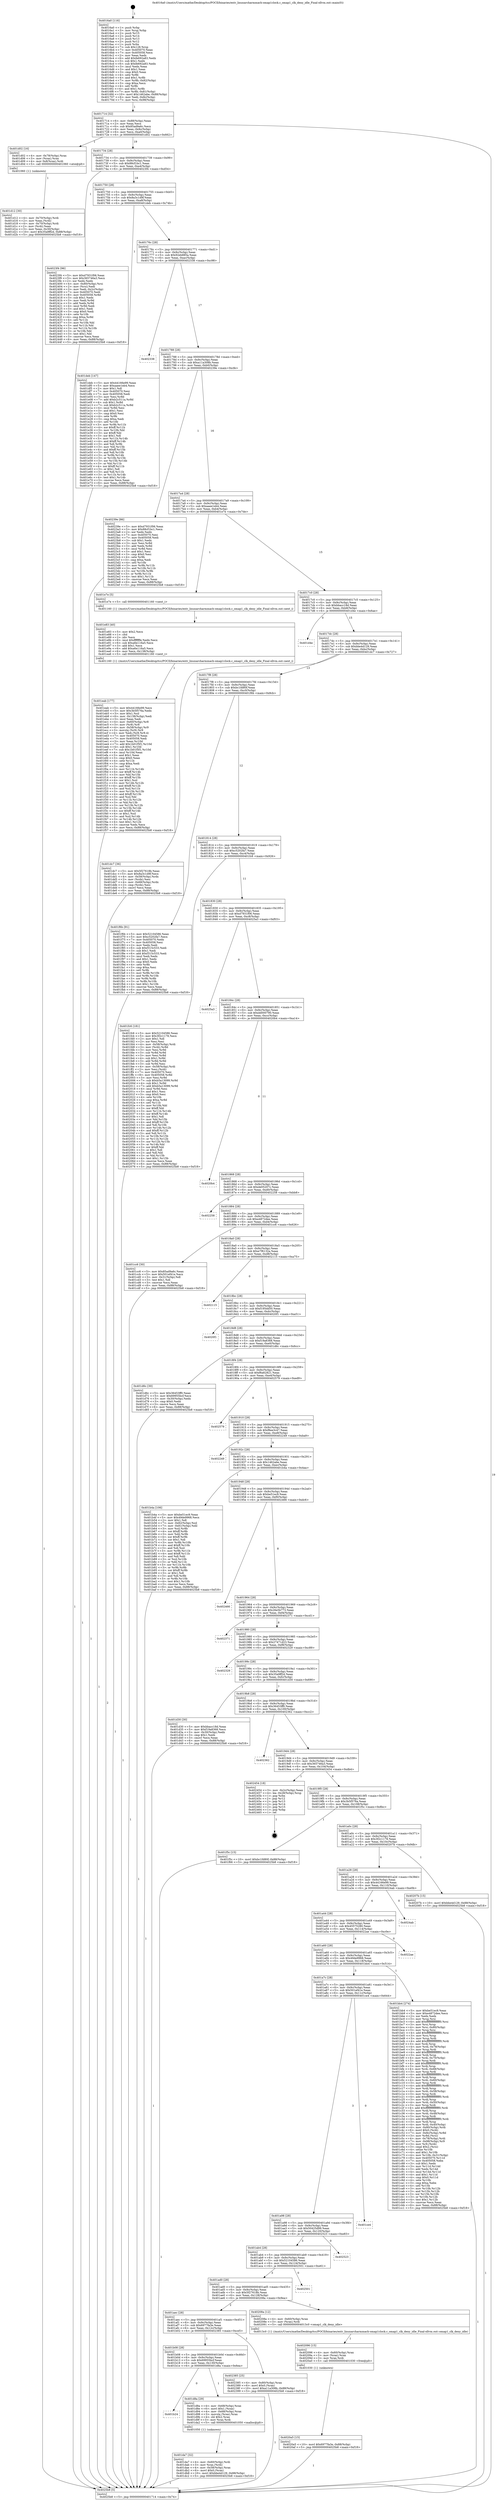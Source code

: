 digraph "0x4016a0" {
  label = "0x4016a0 (/mnt/c/Users/mathe/Desktop/tcc/POCII/binaries/extr_linuxarcharmmach-omap1clock.c_omap1_clk_deny_idle_Final-ollvm.out::main(0))"
  labelloc = "t"
  node[shape=record]

  Entry [label="",width=0.3,height=0.3,shape=circle,fillcolor=black,style=filled]
  "0x401714" [label="{
     0x401714 [32]\l
     | [instrs]\l
     &nbsp;&nbsp;0x401714 \<+6\>: mov -0x88(%rbp),%eax\l
     &nbsp;&nbsp;0x40171a \<+2\>: mov %eax,%ecx\l
     &nbsp;&nbsp;0x40171c \<+6\>: sub $0x85ad9a6c,%ecx\l
     &nbsp;&nbsp;0x401722 \<+6\>: mov %eax,-0x9c(%rbp)\l
     &nbsp;&nbsp;0x401728 \<+6\>: mov %ecx,-0xa0(%rbp)\l
     &nbsp;&nbsp;0x40172e \<+6\>: je 0000000000401d02 \<main+0x662\>\l
  }"]
  "0x401d02" [label="{
     0x401d02 [16]\l
     | [instrs]\l
     &nbsp;&nbsp;0x401d02 \<+4\>: mov -0x78(%rbp),%rax\l
     &nbsp;&nbsp;0x401d06 \<+3\>: mov (%rax),%rax\l
     &nbsp;&nbsp;0x401d09 \<+4\>: mov 0x8(%rax),%rdi\l
     &nbsp;&nbsp;0x401d0d \<+5\>: call 0000000000401060 \<atoi@plt\>\l
     | [calls]\l
     &nbsp;&nbsp;0x401060 \{1\} (unknown)\l
  }"]
  "0x401734" [label="{
     0x401734 [28]\l
     | [instrs]\l
     &nbsp;&nbsp;0x401734 \<+5\>: jmp 0000000000401739 \<main+0x99\>\l
     &nbsp;&nbsp;0x401739 \<+6\>: mov -0x9c(%rbp),%eax\l
     &nbsp;&nbsp;0x40173f \<+5\>: sub $0x88cf1bc1,%eax\l
     &nbsp;&nbsp;0x401744 \<+6\>: mov %eax,-0xa4(%rbp)\l
     &nbsp;&nbsp;0x40174a \<+6\>: je 00000000004023f4 \<main+0xd54\>\l
  }"]
  Exit [label="",width=0.3,height=0.3,shape=circle,fillcolor=black,style=filled,peripheries=2]
  "0x4023f4" [label="{
     0x4023f4 [96]\l
     | [instrs]\l
     &nbsp;&nbsp;0x4023f4 \<+5\>: mov $0xd7931f06,%eax\l
     &nbsp;&nbsp;0x4023f9 \<+5\>: mov $0x365746a3,%ecx\l
     &nbsp;&nbsp;0x4023fe \<+2\>: xor %edx,%edx\l
     &nbsp;&nbsp;0x402400 \<+4\>: mov -0x80(%rbp),%rsi\l
     &nbsp;&nbsp;0x402404 \<+2\>: mov (%rsi),%edi\l
     &nbsp;&nbsp;0x402406 \<+3\>: mov %edi,-0x2c(%rbp)\l
     &nbsp;&nbsp;0x402409 \<+7\>: mov 0x405070,%edi\l
     &nbsp;&nbsp;0x402410 \<+8\>: mov 0x405058,%r8d\l
     &nbsp;&nbsp;0x402418 \<+3\>: sub $0x1,%edx\l
     &nbsp;&nbsp;0x40241b \<+3\>: mov %edi,%r9d\l
     &nbsp;&nbsp;0x40241e \<+3\>: add %edx,%r9d\l
     &nbsp;&nbsp;0x402421 \<+4\>: imul %r9d,%edi\l
     &nbsp;&nbsp;0x402425 \<+3\>: and $0x1,%edi\l
     &nbsp;&nbsp;0x402428 \<+3\>: cmp $0x0,%edi\l
     &nbsp;&nbsp;0x40242b \<+4\>: sete %r10b\l
     &nbsp;&nbsp;0x40242f \<+4\>: cmp $0xa,%r8d\l
     &nbsp;&nbsp;0x402433 \<+4\>: setl %r11b\l
     &nbsp;&nbsp;0x402437 \<+3\>: mov %r10b,%bl\l
     &nbsp;&nbsp;0x40243a \<+3\>: and %r11b,%bl\l
     &nbsp;&nbsp;0x40243d \<+3\>: xor %r11b,%r10b\l
     &nbsp;&nbsp;0x402440 \<+3\>: or %r10b,%bl\l
     &nbsp;&nbsp;0x402443 \<+3\>: test $0x1,%bl\l
     &nbsp;&nbsp;0x402446 \<+3\>: cmovne %ecx,%eax\l
     &nbsp;&nbsp;0x402449 \<+6\>: mov %eax,-0x88(%rbp)\l
     &nbsp;&nbsp;0x40244f \<+5\>: jmp 00000000004025b8 \<main+0xf18\>\l
  }"]
  "0x401750" [label="{
     0x401750 [28]\l
     | [instrs]\l
     &nbsp;&nbsp;0x401750 \<+5\>: jmp 0000000000401755 \<main+0xb5\>\l
     &nbsp;&nbsp;0x401755 \<+6\>: mov -0x9c(%rbp),%eax\l
     &nbsp;&nbsp;0x40175b \<+5\>: sub $0x8a3c1d9f,%eax\l
     &nbsp;&nbsp;0x401760 \<+6\>: mov %eax,-0xa8(%rbp)\l
     &nbsp;&nbsp;0x401766 \<+6\>: je 0000000000401deb \<main+0x74b\>\l
  }"]
  "0x4020a5" [label="{
     0x4020a5 [15]\l
     | [instrs]\l
     &nbsp;&nbsp;0x4020a5 \<+10\>: movl $0x6977fa3e,-0x88(%rbp)\l
     &nbsp;&nbsp;0x4020af \<+5\>: jmp 00000000004025b8 \<main+0xf18\>\l
  }"]
  "0x401deb" [label="{
     0x401deb [147]\l
     | [instrs]\l
     &nbsp;&nbsp;0x401deb \<+5\>: mov $0x44166e99,%eax\l
     &nbsp;&nbsp;0x401df0 \<+5\>: mov $0xaaee1eb4,%ecx\l
     &nbsp;&nbsp;0x401df5 \<+2\>: mov $0x1,%dl\l
     &nbsp;&nbsp;0x401df7 \<+7\>: mov 0x405070,%esi\l
     &nbsp;&nbsp;0x401dfe \<+7\>: mov 0x405058,%edi\l
     &nbsp;&nbsp;0x401e05 \<+3\>: mov %esi,%r8d\l
     &nbsp;&nbsp;0x401e08 \<+7\>: add $0xb2c511a,%r8d\l
     &nbsp;&nbsp;0x401e0f \<+4\>: sub $0x1,%r8d\l
     &nbsp;&nbsp;0x401e13 \<+7\>: sub $0xb2c511a,%r8d\l
     &nbsp;&nbsp;0x401e1a \<+4\>: imul %r8d,%esi\l
     &nbsp;&nbsp;0x401e1e \<+3\>: and $0x1,%esi\l
     &nbsp;&nbsp;0x401e21 \<+3\>: cmp $0x0,%esi\l
     &nbsp;&nbsp;0x401e24 \<+4\>: sete %r9b\l
     &nbsp;&nbsp;0x401e28 \<+3\>: cmp $0xa,%edi\l
     &nbsp;&nbsp;0x401e2b \<+4\>: setl %r10b\l
     &nbsp;&nbsp;0x401e2f \<+3\>: mov %r9b,%r11b\l
     &nbsp;&nbsp;0x401e32 \<+4\>: xor $0xff,%r11b\l
     &nbsp;&nbsp;0x401e36 \<+3\>: mov %r10b,%bl\l
     &nbsp;&nbsp;0x401e39 \<+3\>: xor $0xff,%bl\l
     &nbsp;&nbsp;0x401e3c \<+3\>: xor $0x1,%dl\l
     &nbsp;&nbsp;0x401e3f \<+3\>: mov %r11b,%r14b\l
     &nbsp;&nbsp;0x401e42 \<+4\>: and $0xff,%r14b\l
     &nbsp;&nbsp;0x401e46 \<+3\>: and %dl,%r9b\l
     &nbsp;&nbsp;0x401e49 \<+3\>: mov %bl,%r15b\l
     &nbsp;&nbsp;0x401e4c \<+4\>: and $0xff,%r15b\l
     &nbsp;&nbsp;0x401e50 \<+3\>: and %dl,%r10b\l
     &nbsp;&nbsp;0x401e53 \<+3\>: or %r9b,%r14b\l
     &nbsp;&nbsp;0x401e56 \<+3\>: or %r10b,%r15b\l
     &nbsp;&nbsp;0x401e59 \<+3\>: xor %r15b,%r14b\l
     &nbsp;&nbsp;0x401e5c \<+3\>: or %bl,%r11b\l
     &nbsp;&nbsp;0x401e5f \<+4\>: xor $0xff,%r11b\l
     &nbsp;&nbsp;0x401e63 \<+3\>: or $0x1,%dl\l
     &nbsp;&nbsp;0x401e66 \<+3\>: and %dl,%r11b\l
     &nbsp;&nbsp;0x401e69 \<+3\>: or %r11b,%r14b\l
     &nbsp;&nbsp;0x401e6c \<+4\>: test $0x1,%r14b\l
     &nbsp;&nbsp;0x401e70 \<+3\>: cmovne %ecx,%eax\l
     &nbsp;&nbsp;0x401e73 \<+6\>: mov %eax,-0x88(%rbp)\l
     &nbsp;&nbsp;0x401e79 \<+5\>: jmp 00000000004025b8 \<main+0xf18\>\l
  }"]
  "0x40176c" [label="{
     0x40176c [28]\l
     | [instrs]\l
     &nbsp;&nbsp;0x40176c \<+5\>: jmp 0000000000401771 \<main+0xd1\>\l
     &nbsp;&nbsp;0x401771 \<+6\>: mov -0x9c(%rbp),%eax\l
     &nbsp;&nbsp;0x401777 \<+5\>: sub $0x92eb885a,%eax\l
     &nbsp;&nbsp;0x40177c \<+6\>: mov %eax,-0xac(%rbp)\l
     &nbsp;&nbsp;0x401782 \<+6\>: je 0000000000402338 \<main+0xc98\>\l
  }"]
  "0x402096" [label="{
     0x402096 [15]\l
     | [instrs]\l
     &nbsp;&nbsp;0x402096 \<+4\>: mov -0x60(%rbp),%rax\l
     &nbsp;&nbsp;0x40209a \<+3\>: mov (%rax),%rax\l
     &nbsp;&nbsp;0x40209d \<+3\>: mov %rax,%rdi\l
     &nbsp;&nbsp;0x4020a0 \<+5\>: call 0000000000401030 \<free@plt\>\l
     | [calls]\l
     &nbsp;&nbsp;0x401030 \{1\} (unknown)\l
  }"]
  "0x402338" [label="{
     0x402338\l
  }", style=dashed]
  "0x401788" [label="{
     0x401788 [28]\l
     | [instrs]\l
     &nbsp;&nbsp;0x401788 \<+5\>: jmp 000000000040178d \<main+0xed\>\l
     &nbsp;&nbsp;0x40178d \<+6\>: mov -0x9c(%rbp),%eax\l
     &nbsp;&nbsp;0x401793 \<+5\>: sub $0xa11a308b,%eax\l
     &nbsp;&nbsp;0x401798 \<+6\>: mov %eax,-0xb0(%rbp)\l
     &nbsp;&nbsp;0x40179e \<+6\>: je 000000000040239e \<main+0xcfe\>\l
  }"]
  "0x401eab" [label="{
     0x401eab [177]\l
     | [instrs]\l
     &nbsp;&nbsp;0x401eab \<+5\>: mov $0x44166e99,%ecx\l
     &nbsp;&nbsp;0x401eb0 \<+5\>: mov $0x3b5f576a,%edx\l
     &nbsp;&nbsp;0x401eb5 \<+3\>: mov $0x1,%sil\l
     &nbsp;&nbsp;0x401eb8 \<+6\>: mov -0x138(%rbp),%edi\l
     &nbsp;&nbsp;0x401ebe \<+3\>: imul %eax,%edi\l
     &nbsp;&nbsp;0x401ec1 \<+4\>: mov -0x60(%rbp),%r8\l
     &nbsp;&nbsp;0x401ec5 \<+3\>: mov (%r8),%r8\l
     &nbsp;&nbsp;0x401ec8 \<+4\>: mov -0x58(%rbp),%r9\l
     &nbsp;&nbsp;0x401ecc \<+3\>: movslq (%r9),%r9\l
     &nbsp;&nbsp;0x401ecf \<+4\>: mov %edi,(%r8,%r9,4)\l
     &nbsp;&nbsp;0x401ed3 \<+7\>: mov 0x405070,%eax\l
     &nbsp;&nbsp;0x401eda \<+7\>: mov 0x405058,%edi\l
     &nbsp;&nbsp;0x401ee1 \<+3\>: mov %eax,%r10d\l
     &nbsp;&nbsp;0x401ee4 \<+7\>: add $0x1b01f5f1,%r10d\l
     &nbsp;&nbsp;0x401eeb \<+4\>: sub $0x1,%r10d\l
     &nbsp;&nbsp;0x401eef \<+7\>: sub $0x1b01f5f1,%r10d\l
     &nbsp;&nbsp;0x401ef6 \<+4\>: imul %r10d,%eax\l
     &nbsp;&nbsp;0x401efa \<+3\>: and $0x1,%eax\l
     &nbsp;&nbsp;0x401efd \<+3\>: cmp $0x0,%eax\l
     &nbsp;&nbsp;0x401f00 \<+4\>: sete %r11b\l
     &nbsp;&nbsp;0x401f04 \<+3\>: cmp $0xa,%edi\l
     &nbsp;&nbsp;0x401f07 \<+3\>: setl %bl\l
     &nbsp;&nbsp;0x401f0a \<+3\>: mov %r11b,%r14b\l
     &nbsp;&nbsp;0x401f0d \<+4\>: xor $0xff,%r14b\l
     &nbsp;&nbsp;0x401f11 \<+3\>: mov %bl,%r15b\l
     &nbsp;&nbsp;0x401f14 \<+4\>: xor $0xff,%r15b\l
     &nbsp;&nbsp;0x401f18 \<+4\>: xor $0x1,%sil\l
     &nbsp;&nbsp;0x401f1c \<+3\>: mov %r14b,%r12b\l
     &nbsp;&nbsp;0x401f1f \<+4\>: and $0xff,%r12b\l
     &nbsp;&nbsp;0x401f23 \<+3\>: and %sil,%r11b\l
     &nbsp;&nbsp;0x401f26 \<+3\>: mov %r15b,%r13b\l
     &nbsp;&nbsp;0x401f29 \<+4\>: and $0xff,%r13b\l
     &nbsp;&nbsp;0x401f2d \<+3\>: and %sil,%bl\l
     &nbsp;&nbsp;0x401f30 \<+3\>: or %r11b,%r12b\l
     &nbsp;&nbsp;0x401f33 \<+3\>: or %bl,%r13b\l
     &nbsp;&nbsp;0x401f36 \<+3\>: xor %r13b,%r12b\l
     &nbsp;&nbsp;0x401f39 \<+3\>: or %r15b,%r14b\l
     &nbsp;&nbsp;0x401f3c \<+4\>: xor $0xff,%r14b\l
     &nbsp;&nbsp;0x401f40 \<+4\>: or $0x1,%sil\l
     &nbsp;&nbsp;0x401f44 \<+3\>: and %sil,%r14b\l
     &nbsp;&nbsp;0x401f47 \<+3\>: or %r14b,%r12b\l
     &nbsp;&nbsp;0x401f4a \<+4\>: test $0x1,%r12b\l
     &nbsp;&nbsp;0x401f4e \<+3\>: cmovne %edx,%ecx\l
     &nbsp;&nbsp;0x401f51 \<+6\>: mov %ecx,-0x88(%rbp)\l
     &nbsp;&nbsp;0x401f57 \<+5\>: jmp 00000000004025b8 \<main+0xf18\>\l
  }"]
  "0x40239e" [label="{
     0x40239e [86]\l
     | [instrs]\l
     &nbsp;&nbsp;0x40239e \<+5\>: mov $0xd7931f06,%eax\l
     &nbsp;&nbsp;0x4023a3 \<+5\>: mov $0x88cf1bc1,%ecx\l
     &nbsp;&nbsp;0x4023a8 \<+2\>: xor %edx,%edx\l
     &nbsp;&nbsp;0x4023aa \<+7\>: mov 0x405070,%esi\l
     &nbsp;&nbsp;0x4023b1 \<+7\>: mov 0x405058,%edi\l
     &nbsp;&nbsp;0x4023b8 \<+3\>: sub $0x1,%edx\l
     &nbsp;&nbsp;0x4023bb \<+3\>: mov %esi,%r8d\l
     &nbsp;&nbsp;0x4023be \<+3\>: add %edx,%r8d\l
     &nbsp;&nbsp;0x4023c1 \<+4\>: imul %r8d,%esi\l
     &nbsp;&nbsp;0x4023c5 \<+3\>: and $0x1,%esi\l
     &nbsp;&nbsp;0x4023c8 \<+3\>: cmp $0x0,%esi\l
     &nbsp;&nbsp;0x4023cb \<+4\>: sete %r9b\l
     &nbsp;&nbsp;0x4023cf \<+3\>: cmp $0xa,%edi\l
     &nbsp;&nbsp;0x4023d2 \<+4\>: setl %r10b\l
     &nbsp;&nbsp;0x4023d6 \<+3\>: mov %r9b,%r11b\l
     &nbsp;&nbsp;0x4023d9 \<+3\>: and %r10b,%r11b\l
     &nbsp;&nbsp;0x4023dc \<+3\>: xor %r10b,%r9b\l
     &nbsp;&nbsp;0x4023df \<+3\>: or %r9b,%r11b\l
     &nbsp;&nbsp;0x4023e2 \<+4\>: test $0x1,%r11b\l
     &nbsp;&nbsp;0x4023e6 \<+3\>: cmovne %ecx,%eax\l
     &nbsp;&nbsp;0x4023e9 \<+6\>: mov %eax,-0x88(%rbp)\l
     &nbsp;&nbsp;0x4023ef \<+5\>: jmp 00000000004025b8 \<main+0xf18\>\l
  }"]
  "0x4017a4" [label="{
     0x4017a4 [28]\l
     | [instrs]\l
     &nbsp;&nbsp;0x4017a4 \<+5\>: jmp 00000000004017a9 \<main+0x109\>\l
     &nbsp;&nbsp;0x4017a9 \<+6\>: mov -0x9c(%rbp),%eax\l
     &nbsp;&nbsp;0x4017af \<+5\>: sub $0xaaee1eb4,%eax\l
     &nbsp;&nbsp;0x4017b4 \<+6\>: mov %eax,-0xb4(%rbp)\l
     &nbsp;&nbsp;0x4017ba \<+6\>: je 0000000000401e7e \<main+0x7de\>\l
  }"]
  "0x401e83" [label="{
     0x401e83 [40]\l
     | [instrs]\l
     &nbsp;&nbsp;0x401e83 \<+5\>: mov $0x2,%ecx\l
     &nbsp;&nbsp;0x401e88 \<+1\>: cltd\l
     &nbsp;&nbsp;0x401e89 \<+2\>: idiv %ecx\l
     &nbsp;&nbsp;0x401e8b \<+6\>: imul $0xfffffffe,%edx,%ecx\l
     &nbsp;&nbsp;0x401e91 \<+6\>: sub $0xa6e116a5,%ecx\l
     &nbsp;&nbsp;0x401e97 \<+3\>: add $0x1,%ecx\l
     &nbsp;&nbsp;0x401e9a \<+6\>: add $0xa6e116a5,%ecx\l
     &nbsp;&nbsp;0x401ea0 \<+6\>: mov %ecx,-0x138(%rbp)\l
     &nbsp;&nbsp;0x401ea6 \<+5\>: call 0000000000401160 \<next_i\>\l
     | [calls]\l
     &nbsp;&nbsp;0x401160 \{1\} (/mnt/c/Users/mathe/Desktop/tcc/POCII/binaries/extr_linuxarcharmmach-omap1clock.c_omap1_clk_deny_idle_Final-ollvm.out::next_i)\l
  }"]
  "0x401e7e" [label="{
     0x401e7e [5]\l
     | [instrs]\l
     &nbsp;&nbsp;0x401e7e \<+5\>: call 0000000000401160 \<next_i\>\l
     | [calls]\l
     &nbsp;&nbsp;0x401160 \{1\} (/mnt/c/Users/mathe/Desktop/tcc/POCII/binaries/extr_linuxarcharmmach-omap1clock.c_omap1_clk_deny_idle_Final-ollvm.out::next_i)\l
  }"]
  "0x4017c0" [label="{
     0x4017c0 [28]\l
     | [instrs]\l
     &nbsp;&nbsp;0x4017c0 \<+5\>: jmp 00000000004017c5 \<main+0x125\>\l
     &nbsp;&nbsp;0x4017c5 \<+6\>: mov -0x9c(%rbp),%eax\l
     &nbsp;&nbsp;0x4017cb \<+5\>: sub $0xbbacc18d,%eax\l
     &nbsp;&nbsp;0x4017d0 \<+6\>: mov %eax,-0xb8(%rbp)\l
     &nbsp;&nbsp;0x4017d6 \<+6\>: je 0000000000401d4e \<main+0x6ae\>\l
  }"]
  "0x401da7" [label="{
     0x401da7 [32]\l
     | [instrs]\l
     &nbsp;&nbsp;0x401da7 \<+4\>: mov -0x60(%rbp),%rdi\l
     &nbsp;&nbsp;0x401dab \<+3\>: mov %rax,(%rdi)\l
     &nbsp;&nbsp;0x401dae \<+4\>: mov -0x58(%rbp),%rax\l
     &nbsp;&nbsp;0x401db2 \<+6\>: movl $0x0,(%rax)\l
     &nbsp;&nbsp;0x401db8 \<+10\>: movl $0xbbe4d129,-0x88(%rbp)\l
     &nbsp;&nbsp;0x401dc2 \<+5\>: jmp 00000000004025b8 \<main+0xf18\>\l
  }"]
  "0x401d4e" [label="{
     0x401d4e\l
  }", style=dashed]
  "0x4017dc" [label="{
     0x4017dc [28]\l
     | [instrs]\l
     &nbsp;&nbsp;0x4017dc \<+5\>: jmp 00000000004017e1 \<main+0x141\>\l
     &nbsp;&nbsp;0x4017e1 \<+6\>: mov -0x9c(%rbp),%eax\l
     &nbsp;&nbsp;0x4017e7 \<+5\>: sub $0xbbe4d129,%eax\l
     &nbsp;&nbsp;0x4017ec \<+6\>: mov %eax,-0xbc(%rbp)\l
     &nbsp;&nbsp;0x4017f2 \<+6\>: je 0000000000401dc7 \<main+0x727\>\l
  }"]
  "0x401b24" [label="{
     0x401b24\l
  }", style=dashed]
  "0x401dc7" [label="{
     0x401dc7 [36]\l
     | [instrs]\l
     &nbsp;&nbsp;0x401dc7 \<+5\>: mov $0x5f27618b,%eax\l
     &nbsp;&nbsp;0x401dcc \<+5\>: mov $0x8a3c1d9f,%ecx\l
     &nbsp;&nbsp;0x401dd1 \<+4\>: mov -0x58(%rbp),%rdx\l
     &nbsp;&nbsp;0x401dd5 \<+2\>: mov (%rdx),%esi\l
     &nbsp;&nbsp;0x401dd7 \<+4\>: mov -0x68(%rbp),%rdx\l
     &nbsp;&nbsp;0x401ddb \<+2\>: cmp (%rdx),%esi\l
     &nbsp;&nbsp;0x401ddd \<+3\>: cmovl %ecx,%eax\l
     &nbsp;&nbsp;0x401de0 \<+6\>: mov %eax,-0x88(%rbp)\l
     &nbsp;&nbsp;0x401de6 \<+5\>: jmp 00000000004025b8 \<main+0xf18\>\l
  }"]
  "0x4017f8" [label="{
     0x4017f8 [28]\l
     | [instrs]\l
     &nbsp;&nbsp;0x4017f8 \<+5\>: jmp 00000000004017fd \<main+0x15d\>\l
     &nbsp;&nbsp;0x4017fd \<+6\>: mov -0x9c(%rbp),%eax\l
     &nbsp;&nbsp;0x401803 \<+5\>: sub $0xbc1fd80f,%eax\l
     &nbsp;&nbsp;0x401808 \<+6\>: mov %eax,-0xc0(%rbp)\l
     &nbsp;&nbsp;0x40180e \<+6\>: je 0000000000401f6b \<main+0x8cb\>\l
  }"]
  "0x401d8a" [label="{
     0x401d8a [29]\l
     | [instrs]\l
     &nbsp;&nbsp;0x401d8a \<+4\>: mov -0x68(%rbp),%rax\l
     &nbsp;&nbsp;0x401d8e \<+6\>: movl $0x1,(%rax)\l
     &nbsp;&nbsp;0x401d94 \<+4\>: mov -0x68(%rbp),%rax\l
     &nbsp;&nbsp;0x401d98 \<+3\>: movslq (%rax),%rax\l
     &nbsp;&nbsp;0x401d9b \<+4\>: shl $0x2,%rax\l
     &nbsp;&nbsp;0x401d9f \<+3\>: mov %rax,%rdi\l
     &nbsp;&nbsp;0x401da2 \<+5\>: call 0000000000401050 \<malloc@plt\>\l
     | [calls]\l
     &nbsp;&nbsp;0x401050 \{1\} (unknown)\l
  }"]
  "0x401f6b" [label="{
     0x401f6b [91]\l
     | [instrs]\l
     &nbsp;&nbsp;0x401f6b \<+5\>: mov $0x52104586,%eax\l
     &nbsp;&nbsp;0x401f70 \<+5\>: mov $0xc5202fa7,%ecx\l
     &nbsp;&nbsp;0x401f75 \<+7\>: mov 0x405070,%edx\l
     &nbsp;&nbsp;0x401f7c \<+7\>: mov 0x405058,%esi\l
     &nbsp;&nbsp;0x401f83 \<+2\>: mov %edx,%edi\l
     &nbsp;&nbsp;0x401f85 \<+6\>: sub $0xf315c533,%edi\l
     &nbsp;&nbsp;0x401f8b \<+3\>: sub $0x1,%edi\l
     &nbsp;&nbsp;0x401f8e \<+6\>: add $0xf315c533,%edi\l
     &nbsp;&nbsp;0x401f94 \<+3\>: imul %edi,%edx\l
     &nbsp;&nbsp;0x401f97 \<+3\>: and $0x1,%edx\l
     &nbsp;&nbsp;0x401f9a \<+3\>: cmp $0x0,%edx\l
     &nbsp;&nbsp;0x401f9d \<+4\>: sete %r8b\l
     &nbsp;&nbsp;0x401fa1 \<+3\>: cmp $0xa,%esi\l
     &nbsp;&nbsp;0x401fa4 \<+4\>: setl %r9b\l
     &nbsp;&nbsp;0x401fa8 \<+3\>: mov %r8b,%r10b\l
     &nbsp;&nbsp;0x401fab \<+3\>: and %r9b,%r10b\l
     &nbsp;&nbsp;0x401fae \<+3\>: xor %r9b,%r8b\l
     &nbsp;&nbsp;0x401fb1 \<+3\>: or %r8b,%r10b\l
     &nbsp;&nbsp;0x401fb4 \<+4\>: test $0x1,%r10b\l
     &nbsp;&nbsp;0x401fb8 \<+3\>: cmovne %ecx,%eax\l
     &nbsp;&nbsp;0x401fbb \<+6\>: mov %eax,-0x88(%rbp)\l
     &nbsp;&nbsp;0x401fc1 \<+5\>: jmp 00000000004025b8 \<main+0xf18\>\l
  }"]
  "0x401814" [label="{
     0x401814 [28]\l
     | [instrs]\l
     &nbsp;&nbsp;0x401814 \<+5\>: jmp 0000000000401819 \<main+0x179\>\l
     &nbsp;&nbsp;0x401819 \<+6\>: mov -0x9c(%rbp),%eax\l
     &nbsp;&nbsp;0x40181f \<+5\>: sub $0xc5202fa7,%eax\l
     &nbsp;&nbsp;0x401824 \<+6\>: mov %eax,-0xc4(%rbp)\l
     &nbsp;&nbsp;0x40182a \<+6\>: je 0000000000401fc6 \<main+0x926\>\l
  }"]
  "0x401b08" [label="{
     0x401b08 [28]\l
     | [instrs]\l
     &nbsp;&nbsp;0x401b08 \<+5\>: jmp 0000000000401b0d \<main+0x46d\>\l
     &nbsp;&nbsp;0x401b0d \<+6\>: mov -0x9c(%rbp),%eax\l
     &nbsp;&nbsp;0x401b13 \<+5\>: sub $0x69955bcf,%eax\l
     &nbsp;&nbsp;0x401b18 \<+6\>: mov %eax,-0x130(%rbp)\l
     &nbsp;&nbsp;0x401b1e \<+6\>: je 0000000000401d8a \<main+0x6ea\>\l
  }"]
  "0x401fc6" [label="{
     0x401fc6 [181]\l
     | [instrs]\l
     &nbsp;&nbsp;0x401fc6 \<+5\>: mov $0x52104586,%eax\l
     &nbsp;&nbsp;0x401fcb \<+5\>: mov $0x3f2c1178,%ecx\l
     &nbsp;&nbsp;0x401fd0 \<+2\>: mov $0x1,%dl\l
     &nbsp;&nbsp;0x401fd2 \<+2\>: xor %esi,%esi\l
     &nbsp;&nbsp;0x401fd4 \<+4\>: mov -0x58(%rbp),%rdi\l
     &nbsp;&nbsp;0x401fd8 \<+3\>: mov (%rdi),%r8d\l
     &nbsp;&nbsp;0x401fdb \<+3\>: mov %esi,%r9d\l
     &nbsp;&nbsp;0x401fde \<+3\>: sub %r8d,%r9d\l
     &nbsp;&nbsp;0x401fe1 \<+3\>: mov %esi,%r8d\l
     &nbsp;&nbsp;0x401fe4 \<+4\>: sub $0x1,%r8d\l
     &nbsp;&nbsp;0x401fe8 \<+3\>: add %r8d,%r9d\l
     &nbsp;&nbsp;0x401feb \<+3\>: sub %r9d,%esi\l
     &nbsp;&nbsp;0x401fee \<+4\>: mov -0x58(%rbp),%rdi\l
     &nbsp;&nbsp;0x401ff2 \<+2\>: mov %esi,(%rdi)\l
     &nbsp;&nbsp;0x401ff4 \<+7\>: mov 0x405070,%esi\l
     &nbsp;&nbsp;0x401ffb \<+8\>: mov 0x405058,%r8d\l
     &nbsp;&nbsp;0x402003 \<+3\>: mov %esi,%r9d\l
     &nbsp;&nbsp;0x402006 \<+7\>: sub $0xb5a13099,%r9d\l
     &nbsp;&nbsp;0x40200d \<+4\>: sub $0x1,%r9d\l
     &nbsp;&nbsp;0x402011 \<+7\>: add $0xb5a13099,%r9d\l
     &nbsp;&nbsp;0x402018 \<+4\>: imul %r9d,%esi\l
     &nbsp;&nbsp;0x40201c \<+3\>: and $0x1,%esi\l
     &nbsp;&nbsp;0x40201f \<+3\>: cmp $0x0,%esi\l
     &nbsp;&nbsp;0x402022 \<+4\>: sete %r10b\l
     &nbsp;&nbsp;0x402026 \<+4\>: cmp $0xa,%r8d\l
     &nbsp;&nbsp;0x40202a \<+4\>: setl %r11b\l
     &nbsp;&nbsp;0x40202e \<+3\>: mov %r10b,%bl\l
     &nbsp;&nbsp;0x402031 \<+3\>: xor $0xff,%bl\l
     &nbsp;&nbsp;0x402034 \<+3\>: mov %r11b,%r14b\l
     &nbsp;&nbsp;0x402037 \<+4\>: xor $0xff,%r14b\l
     &nbsp;&nbsp;0x40203b \<+3\>: xor $0x1,%dl\l
     &nbsp;&nbsp;0x40203e \<+3\>: mov %bl,%r15b\l
     &nbsp;&nbsp;0x402041 \<+4\>: and $0xff,%r15b\l
     &nbsp;&nbsp;0x402045 \<+3\>: and %dl,%r10b\l
     &nbsp;&nbsp;0x402048 \<+3\>: mov %r14b,%r12b\l
     &nbsp;&nbsp;0x40204b \<+4\>: and $0xff,%r12b\l
     &nbsp;&nbsp;0x40204f \<+3\>: and %dl,%r11b\l
     &nbsp;&nbsp;0x402052 \<+3\>: or %r10b,%r15b\l
     &nbsp;&nbsp;0x402055 \<+3\>: or %r11b,%r12b\l
     &nbsp;&nbsp;0x402058 \<+3\>: xor %r12b,%r15b\l
     &nbsp;&nbsp;0x40205b \<+3\>: or %r14b,%bl\l
     &nbsp;&nbsp;0x40205e \<+3\>: xor $0xff,%bl\l
     &nbsp;&nbsp;0x402061 \<+3\>: or $0x1,%dl\l
     &nbsp;&nbsp;0x402064 \<+2\>: and %dl,%bl\l
     &nbsp;&nbsp;0x402066 \<+3\>: or %bl,%r15b\l
     &nbsp;&nbsp;0x402069 \<+4\>: test $0x1,%r15b\l
     &nbsp;&nbsp;0x40206d \<+3\>: cmovne %ecx,%eax\l
     &nbsp;&nbsp;0x402070 \<+6\>: mov %eax,-0x88(%rbp)\l
     &nbsp;&nbsp;0x402076 \<+5\>: jmp 00000000004025b8 \<main+0xf18\>\l
  }"]
  "0x401830" [label="{
     0x401830 [28]\l
     | [instrs]\l
     &nbsp;&nbsp;0x401830 \<+5\>: jmp 0000000000401835 \<main+0x195\>\l
     &nbsp;&nbsp;0x401835 \<+6\>: mov -0x9c(%rbp),%eax\l
     &nbsp;&nbsp;0x40183b \<+5\>: sub $0xd7931f06,%eax\l
     &nbsp;&nbsp;0x401840 \<+6\>: mov %eax,-0xc8(%rbp)\l
     &nbsp;&nbsp;0x401846 \<+6\>: je 00000000004025a3 \<main+0xf03\>\l
  }"]
  "0x402385" [label="{
     0x402385 [25]\l
     | [instrs]\l
     &nbsp;&nbsp;0x402385 \<+4\>: mov -0x80(%rbp),%rax\l
     &nbsp;&nbsp;0x402389 \<+6\>: movl $0x0,(%rax)\l
     &nbsp;&nbsp;0x40238f \<+10\>: movl $0xa11a308b,-0x88(%rbp)\l
     &nbsp;&nbsp;0x402399 \<+5\>: jmp 00000000004025b8 \<main+0xf18\>\l
  }"]
  "0x4025a3" [label="{
     0x4025a3\l
  }", style=dashed]
  "0x40184c" [label="{
     0x40184c [28]\l
     | [instrs]\l
     &nbsp;&nbsp;0x40184c \<+5\>: jmp 0000000000401851 \<main+0x1b1\>\l
     &nbsp;&nbsp;0x401851 \<+6\>: mov -0x9c(%rbp),%eax\l
     &nbsp;&nbsp;0x401857 \<+5\>: sub $0xdd000790,%eax\l
     &nbsp;&nbsp;0x40185c \<+6\>: mov %eax,-0xcc(%rbp)\l
     &nbsp;&nbsp;0x401862 \<+6\>: je 00000000004020b4 \<main+0xa14\>\l
  }"]
  "0x401aec" [label="{
     0x401aec [28]\l
     | [instrs]\l
     &nbsp;&nbsp;0x401aec \<+5\>: jmp 0000000000401af1 \<main+0x451\>\l
     &nbsp;&nbsp;0x401af1 \<+6\>: mov -0x9c(%rbp),%eax\l
     &nbsp;&nbsp;0x401af7 \<+5\>: sub $0x6977fa3e,%eax\l
     &nbsp;&nbsp;0x401afc \<+6\>: mov %eax,-0x12c(%rbp)\l
     &nbsp;&nbsp;0x401b02 \<+6\>: je 0000000000402385 \<main+0xce5\>\l
  }"]
  "0x4020b4" [label="{
     0x4020b4\l
  }", style=dashed]
  "0x401868" [label="{
     0x401868 [28]\l
     | [instrs]\l
     &nbsp;&nbsp;0x401868 \<+5\>: jmp 000000000040186d \<main+0x1cd\>\l
     &nbsp;&nbsp;0x40186d \<+6\>: mov -0x9c(%rbp),%eax\l
     &nbsp;&nbsp;0x401873 \<+5\>: sub $0xde05207c,%eax\l
     &nbsp;&nbsp;0x401878 \<+6\>: mov %eax,-0xd0(%rbp)\l
     &nbsp;&nbsp;0x40187e \<+6\>: je 0000000000402258 \<main+0xbb8\>\l
  }"]
  "0x40208a" [label="{
     0x40208a [12]\l
     | [instrs]\l
     &nbsp;&nbsp;0x40208a \<+4\>: mov -0x60(%rbp),%rax\l
     &nbsp;&nbsp;0x40208e \<+3\>: mov (%rax),%rdi\l
     &nbsp;&nbsp;0x402091 \<+5\>: call 00000000004013c0 \<omap1_clk_deny_idle\>\l
     | [calls]\l
     &nbsp;&nbsp;0x4013c0 \{1\} (/mnt/c/Users/mathe/Desktop/tcc/POCII/binaries/extr_linuxarcharmmach-omap1clock.c_omap1_clk_deny_idle_Final-ollvm.out::omap1_clk_deny_idle)\l
  }"]
  "0x402258" [label="{
     0x402258\l
  }", style=dashed]
  "0x401884" [label="{
     0x401884 [28]\l
     | [instrs]\l
     &nbsp;&nbsp;0x401884 \<+5\>: jmp 0000000000401889 \<main+0x1e9\>\l
     &nbsp;&nbsp;0x401889 \<+6\>: mov -0x9c(%rbp),%eax\l
     &nbsp;&nbsp;0x40188f \<+5\>: sub $0xe4872dee,%eax\l
     &nbsp;&nbsp;0x401894 \<+6\>: mov %eax,-0xd4(%rbp)\l
     &nbsp;&nbsp;0x40189a \<+6\>: je 0000000000401cc6 \<main+0x626\>\l
  }"]
  "0x401ad0" [label="{
     0x401ad0 [28]\l
     | [instrs]\l
     &nbsp;&nbsp;0x401ad0 \<+5\>: jmp 0000000000401ad5 \<main+0x435\>\l
     &nbsp;&nbsp;0x401ad5 \<+6\>: mov -0x9c(%rbp),%eax\l
     &nbsp;&nbsp;0x401adb \<+5\>: sub $0x5f27618b,%eax\l
     &nbsp;&nbsp;0x401ae0 \<+6\>: mov %eax,-0x128(%rbp)\l
     &nbsp;&nbsp;0x401ae6 \<+6\>: je 000000000040208a \<main+0x9ea\>\l
  }"]
  "0x401cc6" [label="{
     0x401cc6 [30]\l
     | [instrs]\l
     &nbsp;&nbsp;0x401cc6 \<+5\>: mov $0x85ad9a6c,%eax\l
     &nbsp;&nbsp;0x401ccb \<+5\>: mov $0x501ef41e,%ecx\l
     &nbsp;&nbsp;0x401cd0 \<+3\>: mov -0x31(%rbp),%dl\l
     &nbsp;&nbsp;0x401cd3 \<+3\>: test $0x1,%dl\l
     &nbsp;&nbsp;0x401cd6 \<+3\>: cmovne %ecx,%eax\l
     &nbsp;&nbsp;0x401cd9 \<+6\>: mov %eax,-0x88(%rbp)\l
     &nbsp;&nbsp;0x401cdf \<+5\>: jmp 00000000004025b8 \<main+0xf18\>\l
  }"]
  "0x4018a0" [label="{
     0x4018a0 [28]\l
     | [instrs]\l
     &nbsp;&nbsp;0x4018a0 \<+5\>: jmp 00000000004018a5 \<main+0x205\>\l
     &nbsp;&nbsp;0x4018a5 \<+6\>: mov -0x9c(%rbp),%eax\l
     &nbsp;&nbsp;0x4018ab \<+5\>: sub $0xe7f6132a,%eax\l
     &nbsp;&nbsp;0x4018b0 \<+6\>: mov %eax,-0xd8(%rbp)\l
     &nbsp;&nbsp;0x4018b6 \<+6\>: je 0000000000402115 \<main+0xa75\>\l
  }"]
  "0x402501" [label="{
     0x402501\l
  }", style=dashed]
  "0x402115" [label="{
     0x402115\l
  }", style=dashed]
  "0x4018bc" [label="{
     0x4018bc [28]\l
     | [instrs]\l
     &nbsp;&nbsp;0x4018bc \<+5\>: jmp 00000000004018c1 \<main+0x221\>\l
     &nbsp;&nbsp;0x4018c1 \<+6\>: mov -0x9c(%rbp),%eax\l
     &nbsp;&nbsp;0x4018c7 \<+5\>: sub $0xf195dd50,%eax\l
     &nbsp;&nbsp;0x4018cc \<+6\>: mov %eax,-0xdc(%rbp)\l
     &nbsp;&nbsp;0x4018d2 \<+6\>: je 00000000004020f1 \<main+0xa51\>\l
  }"]
  "0x401ab4" [label="{
     0x401ab4 [28]\l
     | [instrs]\l
     &nbsp;&nbsp;0x401ab4 \<+5\>: jmp 0000000000401ab9 \<main+0x419\>\l
     &nbsp;&nbsp;0x401ab9 \<+6\>: mov -0x9c(%rbp),%eax\l
     &nbsp;&nbsp;0x401abf \<+5\>: sub $0x52104586,%eax\l
     &nbsp;&nbsp;0x401ac4 \<+6\>: mov %eax,-0x124(%rbp)\l
     &nbsp;&nbsp;0x401aca \<+6\>: je 0000000000402501 \<main+0xe61\>\l
  }"]
  "0x4020f1" [label="{
     0x4020f1\l
  }", style=dashed]
  "0x4018d8" [label="{
     0x4018d8 [28]\l
     | [instrs]\l
     &nbsp;&nbsp;0x4018d8 \<+5\>: jmp 00000000004018dd \<main+0x23d\>\l
     &nbsp;&nbsp;0x4018dd \<+6\>: mov -0x9c(%rbp),%eax\l
     &nbsp;&nbsp;0x4018e3 \<+5\>: sub $0xf19a8368,%eax\l
     &nbsp;&nbsp;0x4018e8 \<+6\>: mov %eax,-0xe0(%rbp)\l
     &nbsp;&nbsp;0x4018ee \<+6\>: je 0000000000401d6c \<main+0x6cc\>\l
  }"]
  "0x402523" [label="{
     0x402523\l
  }", style=dashed]
  "0x401d6c" [label="{
     0x401d6c [30]\l
     | [instrs]\l
     &nbsp;&nbsp;0x401d6c \<+5\>: mov $0x36453ff0,%eax\l
     &nbsp;&nbsp;0x401d71 \<+5\>: mov $0x69955bcf,%ecx\l
     &nbsp;&nbsp;0x401d76 \<+3\>: mov -0x30(%rbp),%edx\l
     &nbsp;&nbsp;0x401d79 \<+3\>: cmp $0x0,%edx\l
     &nbsp;&nbsp;0x401d7c \<+3\>: cmove %ecx,%eax\l
     &nbsp;&nbsp;0x401d7f \<+6\>: mov %eax,-0x88(%rbp)\l
     &nbsp;&nbsp;0x401d85 \<+5\>: jmp 00000000004025b8 \<main+0xf18\>\l
  }"]
  "0x4018f4" [label="{
     0x4018f4 [28]\l
     | [instrs]\l
     &nbsp;&nbsp;0x4018f4 \<+5\>: jmp 00000000004018f9 \<main+0x259\>\l
     &nbsp;&nbsp;0x4018f9 \<+6\>: mov -0x9c(%rbp),%eax\l
     &nbsp;&nbsp;0x4018ff \<+5\>: sub $0xf6a62821,%eax\l
     &nbsp;&nbsp;0x401904 \<+6\>: mov %eax,-0xe4(%rbp)\l
     &nbsp;&nbsp;0x40190a \<+6\>: je 0000000000402579 \<main+0xed9\>\l
  }"]
  "0x401a98" [label="{
     0x401a98 [28]\l
     | [instrs]\l
     &nbsp;&nbsp;0x401a98 \<+5\>: jmp 0000000000401a9d \<main+0x3fd\>\l
     &nbsp;&nbsp;0x401a9d \<+6\>: mov -0x9c(%rbp),%eax\l
     &nbsp;&nbsp;0x401aa3 \<+5\>: sub $0x50425d99,%eax\l
     &nbsp;&nbsp;0x401aa8 \<+6\>: mov %eax,-0x120(%rbp)\l
     &nbsp;&nbsp;0x401aae \<+6\>: je 0000000000402523 \<main+0xe83\>\l
  }"]
  "0x402579" [label="{
     0x402579\l
  }", style=dashed]
  "0x401910" [label="{
     0x401910 [28]\l
     | [instrs]\l
     &nbsp;&nbsp;0x401910 \<+5\>: jmp 0000000000401915 \<main+0x275\>\l
     &nbsp;&nbsp;0x401915 \<+6\>: mov -0x9c(%rbp),%eax\l
     &nbsp;&nbsp;0x40191b \<+5\>: sub $0xf8ee3c47,%eax\l
     &nbsp;&nbsp;0x401920 \<+6\>: mov %eax,-0xe8(%rbp)\l
     &nbsp;&nbsp;0x401926 \<+6\>: je 0000000000402249 \<main+0xba9\>\l
  }"]
  "0x401ce4" [label="{
     0x401ce4\l
  }", style=dashed]
  "0x402249" [label="{
     0x402249\l
  }", style=dashed]
  "0x40192c" [label="{
     0x40192c [28]\l
     | [instrs]\l
     &nbsp;&nbsp;0x40192c \<+5\>: jmp 0000000000401931 \<main+0x291\>\l
     &nbsp;&nbsp;0x401931 \<+6\>: mov -0x9c(%rbp),%eax\l
     &nbsp;&nbsp;0x401937 \<+5\>: sub $0x1462abe,%eax\l
     &nbsp;&nbsp;0x40193c \<+6\>: mov %eax,-0xec(%rbp)\l
     &nbsp;&nbsp;0x401942 \<+6\>: je 0000000000401b4a \<main+0x4aa\>\l
  }"]
  "0x401d12" [label="{
     0x401d12 [30]\l
     | [instrs]\l
     &nbsp;&nbsp;0x401d12 \<+4\>: mov -0x70(%rbp),%rdi\l
     &nbsp;&nbsp;0x401d16 \<+2\>: mov %eax,(%rdi)\l
     &nbsp;&nbsp;0x401d18 \<+4\>: mov -0x70(%rbp),%rdi\l
     &nbsp;&nbsp;0x401d1c \<+2\>: mov (%rdi),%eax\l
     &nbsp;&nbsp;0x401d1e \<+3\>: mov %eax,-0x30(%rbp)\l
     &nbsp;&nbsp;0x401d21 \<+10\>: movl $0x35a9ff2d,-0x88(%rbp)\l
     &nbsp;&nbsp;0x401d2b \<+5\>: jmp 00000000004025b8 \<main+0xf18\>\l
  }"]
  "0x401b4a" [label="{
     0x401b4a [106]\l
     | [instrs]\l
     &nbsp;&nbsp;0x401b4a \<+5\>: mov $0xbe51ec9,%eax\l
     &nbsp;&nbsp;0x401b4f \<+5\>: mov $0x49de9968,%ecx\l
     &nbsp;&nbsp;0x401b54 \<+2\>: mov $0x1,%dl\l
     &nbsp;&nbsp;0x401b56 \<+7\>: mov -0x82(%rbp),%sil\l
     &nbsp;&nbsp;0x401b5d \<+7\>: mov -0x81(%rbp),%dil\l
     &nbsp;&nbsp;0x401b64 \<+3\>: mov %sil,%r8b\l
     &nbsp;&nbsp;0x401b67 \<+4\>: xor $0xff,%r8b\l
     &nbsp;&nbsp;0x401b6b \<+3\>: mov %dil,%r9b\l
     &nbsp;&nbsp;0x401b6e \<+4\>: xor $0xff,%r9b\l
     &nbsp;&nbsp;0x401b72 \<+3\>: xor $0x1,%dl\l
     &nbsp;&nbsp;0x401b75 \<+3\>: mov %r8b,%r10b\l
     &nbsp;&nbsp;0x401b78 \<+4\>: and $0xff,%r10b\l
     &nbsp;&nbsp;0x401b7c \<+3\>: and %dl,%sil\l
     &nbsp;&nbsp;0x401b7f \<+3\>: mov %r9b,%r11b\l
     &nbsp;&nbsp;0x401b82 \<+4\>: and $0xff,%r11b\l
     &nbsp;&nbsp;0x401b86 \<+3\>: and %dl,%dil\l
     &nbsp;&nbsp;0x401b89 \<+3\>: or %sil,%r10b\l
     &nbsp;&nbsp;0x401b8c \<+3\>: or %dil,%r11b\l
     &nbsp;&nbsp;0x401b8f \<+3\>: xor %r11b,%r10b\l
     &nbsp;&nbsp;0x401b92 \<+3\>: or %r9b,%r8b\l
     &nbsp;&nbsp;0x401b95 \<+4\>: xor $0xff,%r8b\l
     &nbsp;&nbsp;0x401b99 \<+3\>: or $0x1,%dl\l
     &nbsp;&nbsp;0x401b9c \<+3\>: and %dl,%r8b\l
     &nbsp;&nbsp;0x401b9f \<+3\>: or %r8b,%r10b\l
     &nbsp;&nbsp;0x401ba2 \<+4\>: test $0x1,%r10b\l
     &nbsp;&nbsp;0x401ba6 \<+3\>: cmovne %ecx,%eax\l
     &nbsp;&nbsp;0x401ba9 \<+6\>: mov %eax,-0x88(%rbp)\l
     &nbsp;&nbsp;0x401baf \<+5\>: jmp 00000000004025b8 \<main+0xf18\>\l
  }"]
  "0x401948" [label="{
     0x401948 [28]\l
     | [instrs]\l
     &nbsp;&nbsp;0x401948 \<+5\>: jmp 000000000040194d \<main+0x2ad\>\l
     &nbsp;&nbsp;0x40194d \<+6\>: mov -0x9c(%rbp),%eax\l
     &nbsp;&nbsp;0x401953 \<+5\>: sub $0xbe51ec9,%eax\l
     &nbsp;&nbsp;0x401958 \<+6\>: mov %eax,-0xf0(%rbp)\l
     &nbsp;&nbsp;0x40195e \<+6\>: je 0000000000402466 \<main+0xdc6\>\l
  }"]
  "0x4025b8" [label="{
     0x4025b8 [5]\l
     | [instrs]\l
     &nbsp;&nbsp;0x4025b8 \<+5\>: jmp 0000000000401714 \<main+0x74\>\l
  }"]
  "0x4016a0" [label="{
     0x4016a0 [116]\l
     | [instrs]\l
     &nbsp;&nbsp;0x4016a0 \<+1\>: push %rbp\l
     &nbsp;&nbsp;0x4016a1 \<+3\>: mov %rsp,%rbp\l
     &nbsp;&nbsp;0x4016a4 \<+2\>: push %r15\l
     &nbsp;&nbsp;0x4016a6 \<+2\>: push %r14\l
     &nbsp;&nbsp;0x4016a8 \<+2\>: push %r13\l
     &nbsp;&nbsp;0x4016aa \<+2\>: push %r12\l
     &nbsp;&nbsp;0x4016ac \<+1\>: push %rbx\l
     &nbsp;&nbsp;0x4016ad \<+7\>: sub $0x128,%rsp\l
     &nbsp;&nbsp;0x4016b4 \<+7\>: mov 0x405070,%eax\l
     &nbsp;&nbsp;0x4016bb \<+7\>: mov 0x405058,%ecx\l
     &nbsp;&nbsp;0x4016c2 \<+2\>: mov %eax,%edx\l
     &nbsp;&nbsp;0x4016c4 \<+6\>: add $0xfe692a83,%edx\l
     &nbsp;&nbsp;0x4016ca \<+3\>: sub $0x1,%edx\l
     &nbsp;&nbsp;0x4016cd \<+6\>: sub $0xfe692a83,%edx\l
     &nbsp;&nbsp;0x4016d3 \<+3\>: imul %edx,%eax\l
     &nbsp;&nbsp;0x4016d6 \<+3\>: and $0x1,%eax\l
     &nbsp;&nbsp;0x4016d9 \<+3\>: cmp $0x0,%eax\l
     &nbsp;&nbsp;0x4016dc \<+4\>: sete %r8b\l
     &nbsp;&nbsp;0x4016e0 \<+4\>: and $0x1,%r8b\l
     &nbsp;&nbsp;0x4016e4 \<+7\>: mov %r8b,-0x82(%rbp)\l
     &nbsp;&nbsp;0x4016eb \<+3\>: cmp $0xa,%ecx\l
     &nbsp;&nbsp;0x4016ee \<+4\>: setl %r8b\l
     &nbsp;&nbsp;0x4016f2 \<+4\>: and $0x1,%r8b\l
     &nbsp;&nbsp;0x4016f6 \<+7\>: mov %r8b,-0x81(%rbp)\l
     &nbsp;&nbsp;0x4016fd \<+10\>: movl $0x1462abe,-0x88(%rbp)\l
     &nbsp;&nbsp;0x401707 \<+6\>: mov %edi,-0x8c(%rbp)\l
     &nbsp;&nbsp;0x40170d \<+7\>: mov %rsi,-0x98(%rbp)\l
  }"]
  "0x401a7c" [label="{
     0x401a7c [28]\l
     | [instrs]\l
     &nbsp;&nbsp;0x401a7c \<+5\>: jmp 0000000000401a81 \<main+0x3e1\>\l
     &nbsp;&nbsp;0x401a81 \<+6\>: mov -0x9c(%rbp),%eax\l
     &nbsp;&nbsp;0x401a87 \<+5\>: sub $0x501ef41e,%eax\l
     &nbsp;&nbsp;0x401a8c \<+6\>: mov %eax,-0x11c(%rbp)\l
     &nbsp;&nbsp;0x401a92 \<+6\>: je 0000000000401ce4 \<main+0x644\>\l
  }"]
  "0x402466" [label="{
     0x402466\l
  }", style=dashed]
  "0x401964" [label="{
     0x401964 [28]\l
     | [instrs]\l
     &nbsp;&nbsp;0x401964 \<+5\>: jmp 0000000000401969 \<main+0x2c9\>\l
     &nbsp;&nbsp;0x401969 \<+6\>: mov -0x9c(%rbp),%eax\l
     &nbsp;&nbsp;0x40196f \<+5\>: sub $0x26e5b773,%eax\l
     &nbsp;&nbsp;0x401974 \<+6\>: mov %eax,-0xf4(%rbp)\l
     &nbsp;&nbsp;0x40197a \<+6\>: je 0000000000402371 \<main+0xcd1\>\l
  }"]
  "0x401bb4" [label="{
     0x401bb4 [274]\l
     | [instrs]\l
     &nbsp;&nbsp;0x401bb4 \<+5\>: mov $0xbe51ec9,%eax\l
     &nbsp;&nbsp;0x401bb9 \<+5\>: mov $0xe4872dee,%ecx\l
     &nbsp;&nbsp;0x401bbe \<+2\>: xor %edx,%edx\l
     &nbsp;&nbsp;0x401bc0 \<+3\>: mov %rsp,%rsi\l
     &nbsp;&nbsp;0x401bc3 \<+4\>: add $0xfffffffffffffff0,%rsi\l
     &nbsp;&nbsp;0x401bc7 \<+3\>: mov %rsi,%rsp\l
     &nbsp;&nbsp;0x401bca \<+4\>: mov %rsi,-0x80(%rbp)\l
     &nbsp;&nbsp;0x401bce \<+3\>: mov %rsp,%rsi\l
     &nbsp;&nbsp;0x401bd1 \<+4\>: add $0xfffffffffffffff0,%rsi\l
     &nbsp;&nbsp;0x401bd5 \<+3\>: mov %rsi,%rsp\l
     &nbsp;&nbsp;0x401bd8 \<+3\>: mov %rsp,%rdi\l
     &nbsp;&nbsp;0x401bdb \<+4\>: add $0xfffffffffffffff0,%rdi\l
     &nbsp;&nbsp;0x401bdf \<+3\>: mov %rdi,%rsp\l
     &nbsp;&nbsp;0x401be2 \<+4\>: mov %rdi,-0x78(%rbp)\l
     &nbsp;&nbsp;0x401be6 \<+3\>: mov %rsp,%rdi\l
     &nbsp;&nbsp;0x401be9 \<+4\>: add $0xfffffffffffffff0,%rdi\l
     &nbsp;&nbsp;0x401bed \<+3\>: mov %rdi,%rsp\l
     &nbsp;&nbsp;0x401bf0 \<+4\>: mov %rdi,-0x70(%rbp)\l
     &nbsp;&nbsp;0x401bf4 \<+3\>: mov %rsp,%rdi\l
     &nbsp;&nbsp;0x401bf7 \<+4\>: add $0xfffffffffffffff0,%rdi\l
     &nbsp;&nbsp;0x401bfb \<+3\>: mov %rdi,%rsp\l
     &nbsp;&nbsp;0x401bfe \<+4\>: mov %rdi,-0x68(%rbp)\l
     &nbsp;&nbsp;0x401c02 \<+3\>: mov %rsp,%rdi\l
     &nbsp;&nbsp;0x401c05 \<+4\>: add $0xfffffffffffffff0,%rdi\l
     &nbsp;&nbsp;0x401c09 \<+3\>: mov %rdi,%rsp\l
     &nbsp;&nbsp;0x401c0c \<+4\>: mov %rdi,-0x60(%rbp)\l
     &nbsp;&nbsp;0x401c10 \<+3\>: mov %rsp,%rdi\l
     &nbsp;&nbsp;0x401c13 \<+4\>: add $0xfffffffffffffff0,%rdi\l
     &nbsp;&nbsp;0x401c17 \<+3\>: mov %rdi,%rsp\l
     &nbsp;&nbsp;0x401c1a \<+4\>: mov %rdi,-0x58(%rbp)\l
     &nbsp;&nbsp;0x401c1e \<+3\>: mov %rsp,%rdi\l
     &nbsp;&nbsp;0x401c21 \<+4\>: add $0xfffffffffffffff0,%rdi\l
     &nbsp;&nbsp;0x401c25 \<+3\>: mov %rdi,%rsp\l
     &nbsp;&nbsp;0x401c28 \<+4\>: mov %rdi,-0x50(%rbp)\l
     &nbsp;&nbsp;0x401c2c \<+3\>: mov %rsp,%rdi\l
     &nbsp;&nbsp;0x401c2f \<+4\>: add $0xfffffffffffffff0,%rdi\l
     &nbsp;&nbsp;0x401c33 \<+3\>: mov %rdi,%rsp\l
     &nbsp;&nbsp;0x401c36 \<+4\>: mov %rdi,-0x48(%rbp)\l
     &nbsp;&nbsp;0x401c3a \<+3\>: mov %rsp,%rdi\l
     &nbsp;&nbsp;0x401c3d \<+4\>: add $0xfffffffffffffff0,%rdi\l
     &nbsp;&nbsp;0x401c41 \<+3\>: mov %rdi,%rsp\l
     &nbsp;&nbsp;0x401c44 \<+4\>: mov %rdi,-0x40(%rbp)\l
     &nbsp;&nbsp;0x401c48 \<+4\>: mov -0x80(%rbp),%rdi\l
     &nbsp;&nbsp;0x401c4c \<+6\>: movl $0x0,(%rdi)\l
     &nbsp;&nbsp;0x401c52 \<+7\>: mov -0x8c(%rbp),%r8d\l
     &nbsp;&nbsp;0x401c59 \<+3\>: mov %r8d,(%rsi)\l
     &nbsp;&nbsp;0x401c5c \<+4\>: mov -0x78(%rbp),%rdi\l
     &nbsp;&nbsp;0x401c60 \<+7\>: mov -0x98(%rbp),%r9\l
     &nbsp;&nbsp;0x401c67 \<+3\>: mov %r9,(%rdi)\l
     &nbsp;&nbsp;0x401c6a \<+3\>: cmpl $0x2,(%rsi)\l
     &nbsp;&nbsp;0x401c6d \<+4\>: setne %r10b\l
     &nbsp;&nbsp;0x401c71 \<+4\>: and $0x1,%r10b\l
     &nbsp;&nbsp;0x401c75 \<+4\>: mov %r10b,-0x31(%rbp)\l
     &nbsp;&nbsp;0x401c79 \<+8\>: mov 0x405070,%r11d\l
     &nbsp;&nbsp;0x401c81 \<+7\>: mov 0x405058,%ebx\l
     &nbsp;&nbsp;0x401c88 \<+3\>: sub $0x1,%edx\l
     &nbsp;&nbsp;0x401c8b \<+3\>: mov %r11d,%r14d\l
     &nbsp;&nbsp;0x401c8e \<+3\>: add %edx,%r14d\l
     &nbsp;&nbsp;0x401c91 \<+4\>: imul %r14d,%r11d\l
     &nbsp;&nbsp;0x401c95 \<+4\>: and $0x1,%r11d\l
     &nbsp;&nbsp;0x401c99 \<+4\>: cmp $0x0,%r11d\l
     &nbsp;&nbsp;0x401c9d \<+4\>: sete %r10b\l
     &nbsp;&nbsp;0x401ca1 \<+3\>: cmp $0xa,%ebx\l
     &nbsp;&nbsp;0x401ca4 \<+4\>: setl %r15b\l
     &nbsp;&nbsp;0x401ca8 \<+3\>: mov %r10b,%r12b\l
     &nbsp;&nbsp;0x401cab \<+3\>: and %r15b,%r12b\l
     &nbsp;&nbsp;0x401cae \<+3\>: xor %r15b,%r10b\l
     &nbsp;&nbsp;0x401cb1 \<+3\>: or %r10b,%r12b\l
     &nbsp;&nbsp;0x401cb4 \<+4\>: test $0x1,%r12b\l
     &nbsp;&nbsp;0x401cb8 \<+3\>: cmovne %ecx,%eax\l
     &nbsp;&nbsp;0x401cbb \<+6\>: mov %eax,-0x88(%rbp)\l
     &nbsp;&nbsp;0x401cc1 \<+5\>: jmp 00000000004025b8 \<main+0xf18\>\l
  }"]
  "0x402371" [label="{
     0x402371\l
  }", style=dashed]
  "0x401980" [label="{
     0x401980 [28]\l
     | [instrs]\l
     &nbsp;&nbsp;0x401980 \<+5\>: jmp 0000000000401985 \<main+0x2e5\>\l
     &nbsp;&nbsp;0x401985 \<+6\>: mov -0x9c(%rbp),%eax\l
     &nbsp;&nbsp;0x40198b \<+5\>: sub $0x27471d23,%eax\l
     &nbsp;&nbsp;0x401990 \<+6\>: mov %eax,-0xf8(%rbp)\l
     &nbsp;&nbsp;0x401996 \<+6\>: je 0000000000402329 \<main+0xc89\>\l
  }"]
  "0x401a60" [label="{
     0x401a60 [28]\l
     | [instrs]\l
     &nbsp;&nbsp;0x401a60 \<+5\>: jmp 0000000000401a65 \<main+0x3c5\>\l
     &nbsp;&nbsp;0x401a65 \<+6\>: mov -0x9c(%rbp),%eax\l
     &nbsp;&nbsp;0x401a6b \<+5\>: sub $0x49de9968,%eax\l
     &nbsp;&nbsp;0x401a70 \<+6\>: mov %eax,-0x118(%rbp)\l
     &nbsp;&nbsp;0x401a76 \<+6\>: je 0000000000401bb4 \<main+0x514\>\l
  }"]
  "0x402329" [label="{
     0x402329\l
  }", style=dashed]
  "0x40199c" [label="{
     0x40199c [28]\l
     | [instrs]\l
     &nbsp;&nbsp;0x40199c \<+5\>: jmp 00000000004019a1 \<main+0x301\>\l
     &nbsp;&nbsp;0x4019a1 \<+6\>: mov -0x9c(%rbp),%eax\l
     &nbsp;&nbsp;0x4019a7 \<+5\>: sub $0x35a9ff2d,%eax\l
     &nbsp;&nbsp;0x4019ac \<+6\>: mov %eax,-0xfc(%rbp)\l
     &nbsp;&nbsp;0x4019b2 \<+6\>: je 0000000000401d30 \<main+0x690\>\l
  }"]
  "0x4022ae" [label="{
     0x4022ae\l
  }", style=dashed]
  "0x401d30" [label="{
     0x401d30 [30]\l
     | [instrs]\l
     &nbsp;&nbsp;0x401d30 \<+5\>: mov $0xbbacc18d,%eax\l
     &nbsp;&nbsp;0x401d35 \<+5\>: mov $0xf19a8368,%ecx\l
     &nbsp;&nbsp;0x401d3a \<+3\>: mov -0x30(%rbp),%edx\l
     &nbsp;&nbsp;0x401d3d \<+3\>: cmp $0x1,%edx\l
     &nbsp;&nbsp;0x401d40 \<+3\>: cmovl %ecx,%eax\l
     &nbsp;&nbsp;0x401d43 \<+6\>: mov %eax,-0x88(%rbp)\l
     &nbsp;&nbsp;0x401d49 \<+5\>: jmp 00000000004025b8 \<main+0xf18\>\l
  }"]
  "0x4019b8" [label="{
     0x4019b8 [28]\l
     | [instrs]\l
     &nbsp;&nbsp;0x4019b8 \<+5\>: jmp 00000000004019bd \<main+0x31d\>\l
     &nbsp;&nbsp;0x4019bd \<+6\>: mov -0x9c(%rbp),%eax\l
     &nbsp;&nbsp;0x4019c3 \<+5\>: sub $0x36453ff0,%eax\l
     &nbsp;&nbsp;0x4019c8 \<+6\>: mov %eax,-0x100(%rbp)\l
     &nbsp;&nbsp;0x4019ce \<+6\>: je 0000000000402362 \<main+0xcc2\>\l
  }"]
  "0x401a44" [label="{
     0x401a44 [28]\l
     | [instrs]\l
     &nbsp;&nbsp;0x401a44 \<+5\>: jmp 0000000000401a49 \<main+0x3a9\>\l
     &nbsp;&nbsp;0x401a49 \<+6\>: mov -0x9c(%rbp),%eax\l
     &nbsp;&nbsp;0x401a4f \<+5\>: sub $0x45575280,%eax\l
     &nbsp;&nbsp;0x401a54 \<+6\>: mov %eax,-0x114(%rbp)\l
     &nbsp;&nbsp;0x401a5a \<+6\>: je 00000000004022ae \<main+0xc0e\>\l
  }"]
  "0x402362" [label="{
     0x402362\l
  }", style=dashed]
  "0x4019d4" [label="{
     0x4019d4 [28]\l
     | [instrs]\l
     &nbsp;&nbsp;0x4019d4 \<+5\>: jmp 00000000004019d9 \<main+0x339\>\l
     &nbsp;&nbsp;0x4019d9 \<+6\>: mov -0x9c(%rbp),%eax\l
     &nbsp;&nbsp;0x4019df \<+5\>: sub $0x365746a3,%eax\l
     &nbsp;&nbsp;0x4019e4 \<+6\>: mov %eax,-0x104(%rbp)\l
     &nbsp;&nbsp;0x4019ea \<+6\>: je 0000000000402454 \<main+0xdb4\>\l
  }"]
  "0x4024ab" [label="{
     0x4024ab\l
  }", style=dashed]
  "0x402454" [label="{
     0x402454 [18]\l
     | [instrs]\l
     &nbsp;&nbsp;0x402454 \<+3\>: mov -0x2c(%rbp),%eax\l
     &nbsp;&nbsp;0x402457 \<+4\>: lea -0x28(%rbp),%rsp\l
     &nbsp;&nbsp;0x40245b \<+1\>: pop %rbx\l
     &nbsp;&nbsp;0x40245c \<+2\>: pop %r12\l
     &nbsp;&nbsp;0x40245e \<+2\>: pop %r13\l
     &nbsp;&nbsp;0x402460 \<+2\>: pop %r14\l
     &nbsp;&nbsp;0x402462 \<+2\>: pop %r15\l
     &nbsp;&nbsp;0x402464 \<+1\>: pop %rbp\l
     &nbsp;&nbsp;0x402465 \<+1\>: ret\l
  }"]
  "0x4019f0" [label="{
     0x4019f0 [28]\l
     | [instrs]\l
     &nbsp;&nbsp;0x4019f0 \<+5\>: jmp 00000000004019f5 \<main+0x355\>\l
     &nbsp;&nbsp;0x4019f5 \<+6\>: mov -0x9c(%rbp),%eax\l
     &nbsp;&nbsp;0x4019fb \<+5\>: sub $0x3b5f576a,%eax\l
     &nbsp;&nbsp;0x401a00 \<+6\>: mov %eax,-0x108(%rbp)\l
     &nbsp;&nbsp;0x401a06 \<+6\>: je 0000000000401f5c \<main+0x8bc\>\l
  }"]
  "0x401a28" [label="{
     0x401a28 [28]\l
     | [instrs]\l
     &nbsp;&nbsp;0x401a28 \<+5\>: jmp 0000000000401a2d \<main+0x38d\>\l
     &nbsp;&nbsp;0x401a2d \<+6\>: mov -0x9c(%rbp),%eax\l
     &nbsp;&nbsp;0x401a33 \<+5\>: sub $0x44166e99,%eax\l
     &nbsp;&nbsp;0x401a38 \<+6\>: mov %eax,-0x110(%rbp)\l
     &nbsp;&nbsp;0x401a3e \<+6\>: je 00000000004024ab \<main+0xe0b\>\l
  }"]
  "0x401f5c" [label="{
     0x401f5c [15]\l
     | [instrs]\l
     &nbsp;&nbsp;0x401f5c \<+10\>: movl $0xbc1fd80f,-0x88(%rbp)\l
     &nbsp;&nbsp;0x401f66 \<+5\>: jmp 00000000004025b8 \<main+0xf18\>\l
  }"]
  "0x401a0c" [label="{
     0x401a0c [28]\l
     | [instrs]\l
     &nbsp;&nbsp;0x401a0c \<+5\>: jmp 0000000000401a11 \<main+0x371\>\l
     &nbsp;&nbsp;0x401a11 \<+6\>: mov -0x9c(%rbp),%eax\l
     &nbsp;&nbsp;0x401a17 \<+5\>: sub $0x3f2c1178,%eax\l
     &nbsp;&nbsp;0x401a1c \<+6\>: mov %eax,-0x10c(%rbp)\l
     &nbsp;&nbsp;0x401a22 \<+6\>: je 000000000040207b \<main+0x9db\>\l
  }"]
  "0x40207b" [label="{
     0x40207b [15]\l
     | [instrs]\l
     &nbsp;&nbsp;0x40207b \<+10\>: movl $0xbbe4d129,-0x88(%rbp)\l
     &nbsp;&nbsp;0x402085 \<+5\>: jmp 00000000004025b8 \<main+0xf18\>\l
  }"]
  Entry -> "0x4016a0" [label=" 1"]
  "0x401714" -> "0x401d02" [label=" 1"]
  "0x401714" -> "0x401734" [label=" 19"]
  "0x402454" -> Exit [label=" 1"]
  "0x401734" -> "0x4023f4" [label=" 1"]
  "0x401734" -> "0x401750" [label=" 18"]
  "0x4023f4" -> "0x4025b8" [label=" 1"]
  "0x401750" -> "0x401deb" [label=" 1"]
  "0x401750" -> "0x40176c" [label=" 17"]
  "0x40239e" -> "0x4025b8" [label=" 1"]
  "0x40176c" -> "0x402338" [label=" 0"]
  "0x40176c" -> "0x401788" [label=" 17"]
  "0x402385" -> "0x4025b8" [label=" 1"]
  "0x401788" -> "0x40239e" [label=" 1"]
  "0x401788" -> "0x4017a4" [label=" 16"]
  "0x4020a5" -> "0x4025b8" [label=" 1"]
  "0x4017a4" -> "0x401e7e" [label=" 1"]
  "0x4017a4" -> "0x4017c0" [label=" 15"]
  "0x402096" -> "0x4020a5" [label=" 1"]
  "0x4017c0" -> "0x401d4e" [label=" 0"]
  "0x4017c0" -> "0x4017dc" [label=" 15"]
  "0x40208a" -> "0x402096" [label=" 1"]
  "0x4017dc" -> "0x401dc7" [label=" 2"]
  "0x4017dc" -> "0x4017f8" [label=" 13"]
  "0x40207b" -> "0x4025b8" [label=" 1"]
  "0x4017f8" -> "0x401f6b" [label=" 1"]
  "0x4017f8" -> "0x401814" [label=" 12"]
  "0x401fc6" -> "0x4025b8" [label=" 1"]
  "0x401814" -> "0x401fc6" [label=" 1"]
  "0x401814" -> "0x401830" [label=" 11"]
  "0x401f5c" -> "0x4025b8" [label=" 1"]
  "0x401830" -> "0x4025a3" [label=" 0"]
  "0x401830" -> "0x40184c" [label=" 11"]
  "0x401eab" -> "0x4025b8" [label=" 1"]
  "0x40184c" -> "0x4020b4" [label=" 0"]
  "0x40184c" -> "0x401868" [label=" 11"]
  "0x401e7e" -> "0x401e83" [label=" 1"]
  "0x401868" -> "0x402258" [label=" 0"]
  "0x401868" -> "0x401884" [label=" 11"]
  "0x401deb" -> "0x4025b8" [label=" 1"]
  "0x401884" -> "0x401cc6" [label=" 1"]
  "0x401884" -> "0x4018a0" [label=" 10"]
  "0x401da7" -> "0x4025b8" [label=" 1"]
  "0x4018a0" -> "0x402115" [label=" 0"]
  "0x4018a0" -> "0x4018bc" [label=" 10"]
  "0x401d8a" -> "0x401da7" [label=" 1"]
  "0x4018bc" -> "0x4020f1" [label=" 0"]
  "0x4018bc" -> "0x4018d8" [label=" 10"]
  "0x401b08" -> "0x401d8a" [label=" 1"]
  "0x4018d8" -> "0x401d6c" [label=" 1"]
  "0x4018d8" -> "0x4018f4" [label=" 9"]
  "0x401f6b" -> "0x4025b8" [label=" 1"]
  "0x4018f4" -> "0x402579" [label=" 0"]
  "0x4018f4" -> "0x401910" [label=" 9"]
  "0x401aec" -> "0x402385" [label=" 1"]
  "0x401910" -> "0x402249" [label=" 0"]
  "0x401910" -> "0x40192c" [label=" 9"]
  "0x401e83" -> "0x401eab" [label=" 1"]
  "0x40192c" -> "0x401b4a" [label=" 1"]
  "0x40192c" -> "0x401948" [label=" 8"]
  "0x401b4a" -> "0x4025b8" [label=" 1"]
  "0x4016a0" -> "0x401714" [label=" 1"]
  "0x4025b8" -> "0x401714" [label=" 19"]
  "0x401ad0" -> "0x40208a" [label=" 1"]
  "0x401948" -> "0x402466" [label=" 0"]
  "0x401948" -> "0x401964" [label=" 8"]
  "0x401ab4" -> "0x401ad0" [label=" 3"]
  "0x401964" -> "0x402371" [label=" 0"]
  "0x401964" -> "0x401980" [label=" 8"]
  "0x401ab4" -> "0x402501" [label=" 0"]
  "0x401980" -> "0x402329" [label=" 0"]
  "0x401980" -> "0x40199c" [label=" 8"]
  "0x401a98" -> "0x401ab4" [label=" 3"]
  "0x40199c" -> "0x401d30" [label=" 1"]
  "0x40199c" -> "0x4019b8" [label=" 7"]
  "0x401a98" -> "0x402523" [label=" 0"]
  "0x4019b8" -> "0x402362" [label=" 0"]
  "0x4019b8" -> "0x4019d4" [label=" 7"]
  "0x401a7c" -> "0x401a98" [label=" 3"]
  "0x4019d4" -> "0x402454" [label=" 1"]
  "0x4019d4" -> "0x4019f0" [label=" 6"]
  "0x401a7c" -> "0x401ce4" [label=" 0"]
  "0x4019f0" -> "0x401f5c" [label=" 1"]
  "0x4019f0" -> "0x401a0c" [label=" 5"]
  "0x401d6c" -> "0x4025b8" [label=" 1"]
  "0x401a0c" -> "0x40207b" [label=" 1"]
  "0x401a0c" -> "0x401a28" [label=" 4"]
  "0x401ad0" -> "0x401aec" [label=" 2"]
  "0x401a28" -> "0x4024ab" [label=" 0"]
  "0x401a28" -> "0x401a44" [label=" 4"]
  "0x401aec" -> "0x401b08" [label=" 1"]
  "0x401a44" -> "0x4022ae" [label=" 0"]
  "0x401a44" -> "0x401a60" [label=" 4"]
  "0x401b08" -> "0x401b24" [label=" 0"]
  "0x401a60" -> "0x401bb4" [label=" 1"]
  "0x401a60" -> "0x401a7c" [label=" 3"]
  "0x401dc7" -> "0x4025b8" [label=" 2"]
  "0x401bb4" -> "0x4025b8" [label=" 1"]
  "0x401cc6" -> "0x4025b8" [label=" 1"]
  "0x401d02" -> "0x401d12" [label=" 1"]
  "0x401d12" -> "0x4025b8" [label=" 1"]
  "0x401d30" -> "0x4025b8" [label=" 1"]
}

